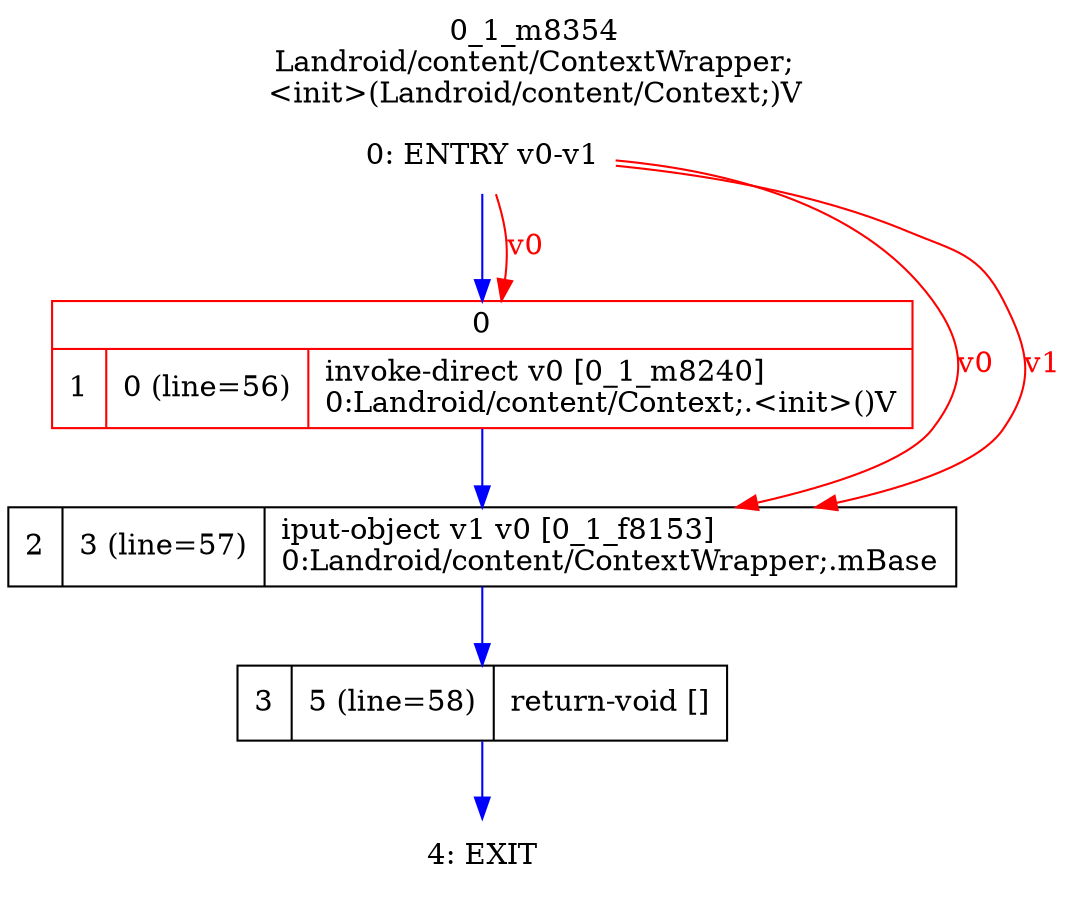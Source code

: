 digraph G {
rankdir=UD;
labelloc=t;
label="0_1_m8354\nLandroid/content/ContextWrapper;
<init>(Landroid/content/Context;)V";
0[label="0: ENTRY v0-v1",shape=plaintext];
1[label="{0|{1|0 (line=56)|invoke-direct v0 [0_1_m8240]\l0:Landroid/content/Context;.\<init\>()V\l}}",shape=record,URL="0_1_m8240.dot", color=red];
2[label="2|3 (line=57)|iput-object v1 v0 [0_1_f8153]\l0:Landroid/content/ContextWrapper;.mBase\l",shape=record];
3[label="3|5 (line=58)|return-void []\l",shape=record];
4[label="4: EXIT",shape=plaintext];
0->1 [color=blue, fontcolor=blue,weight=100, taillabel=""];
1->2 [color=blue, fontcolor=blue,weight=100, taillabel=""];
2->3 [color=blue, fontcolor=blue,weight=100, taillabel=""];
3->4 [color=blue, fontcolor=blue,weight=100, taillabel=""];
0->1 [color=red, fontcolor=red, label="v0"];
0->2 [color=red, fontcolor=red, label="v0"];
0->2 [color=red, fontcolor=red, label="v1"];
}
